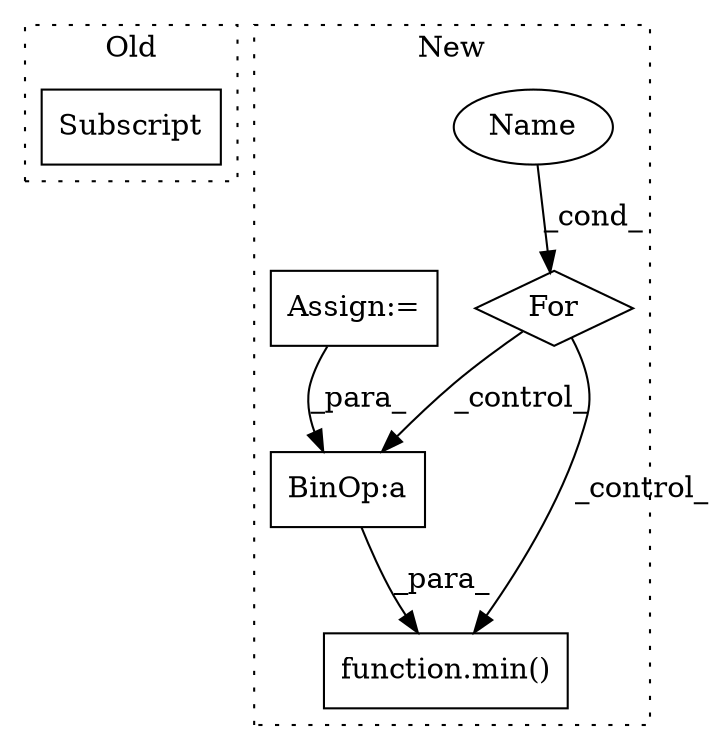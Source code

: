 digraph G {
subgraph cluster0 {
1 [label="Subscript" a="63" s="6091,0" l="28,0" shape="box"];
label = "Old";
style="dotted";
}
subgraph cluster1 {
2 [label="function.min()" a="75" s="4115,4141" l="4,1" shape="box"];
3 [label="BinOp:a" a="82" s="4125" l="1" shape="box"];
4 [label="Name" a="87" s="4078" l="1" shape="ellipse"];
5 [label="For" a="107" s="4074,4100" l="4,5" shape="diamond"];
6 [label="Assign:=" a="68" s="3950" l="3" shape="box"];
label = "New";
style="dotted";
}
3 -> 2 [label="_para_"];
4 -> 5 [label="_cond_"];
5 -> 3 [label="_control_"];
5 -> 2 [label="_control_"];
6 -> 3 [label="_para_"];
}